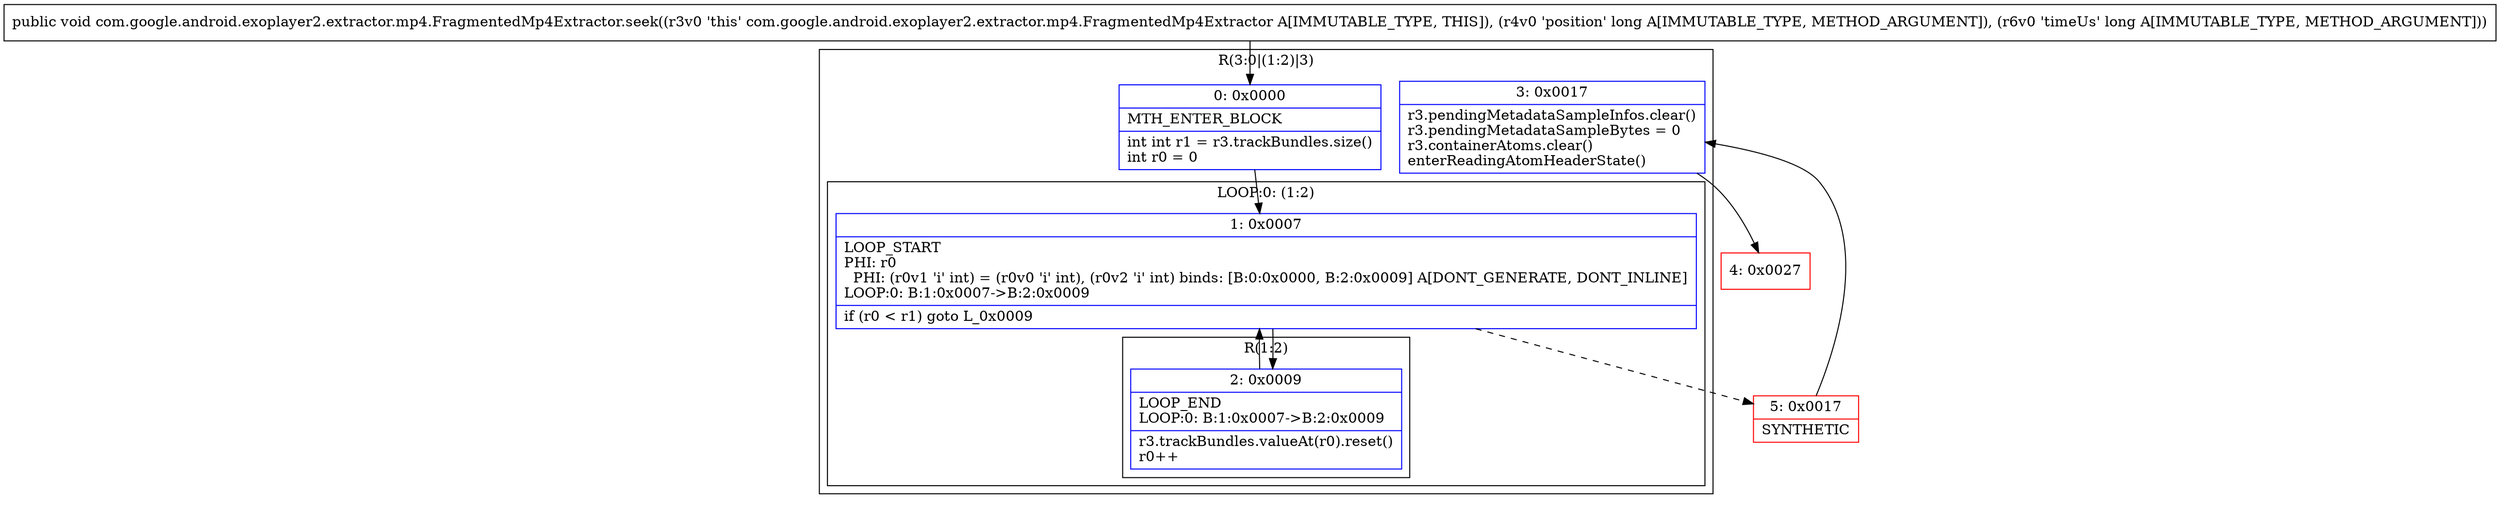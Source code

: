 digraph "CFG forcom.google.android.exoplayer2.extractor.mp4.FragmentedMp4Extractor.seek(JJ)V" {
subgraph cluster_Region_1087544875 {
label = "R(3:0|(1:2)|3)";
node [shape=record,color=blue];
Node_0 [shape=record,label="{0\:\ 0x0000|MTH_ENTER_BLOCK\l|int int r1 = r3.trackBundles.size()\lint r0 = 0\l}"];
subgraph cluster_LoopRegion_1160189244 {
label = "LOOP:0: (1:2)";
node [shape=record,color=blue];
Node_1 [shape=record,label="{1\:\ 0x0007|LOOP_START\lPHI: r0 \l  PHI: (r0v1 'i' int) = (r0v0 'i' int), (r0v2 'i' int) binds: [B:0:0x0000, B:2:0x0009] A[DONT_GENERATE, DONT_INLINE]\lLOOP:0: B:1:0x0007\-\>B:2:0x0009\l|if (r0 \< r1) goto L_0x0009\l}"];
subgraph cluster_Region_361242588 {
label = "R(1:2)";
node [shape=record,color=blue];
Node_2 [shape=record,label="{2\:\ 0x0009|LOOP_END\lLOOP:0: B:1:0x0007\-\>B:2:0x0009\l|r3.trackBundles.valueAt(r0).reset()\lr0++\l}"];
}
}
Node_3 [shape=record,label="{3\:\ 0x0017|r3.pendingMetadataSampleInfos.clear()\lr3.pendingMetadataSampleBytes = 0\lr3.containerAtoms.clear()\lenterReadingAtomHeaderState()\l}"];
}
Node_4 [shape=record,color=red,label="{4\:\ 0x0027}"];
Node_5 [shape=record,color=red,label="{5\:\ 0x0017|SYNTHETIC\l}"];
MethodNode[shape=record,label="{public void com.google.android.exoplayer2.extractor.mp4.FragmentedMp4Extractor.seek((r3v0 'this' com.google.android.exoplayer2.extractor.mp4.FragmentedMp4Extractor A[IMMUTABLE_TYPE, THIS]), (r4v0 'position' long A[IMMUTABLE_TYPE, METHOD_ARGUMENT]), (r6v0 'timeUs' long A[IMMUTABLE_TYPE, METHOD_ARGUMENT])) }"];
MethodNode -> Node_0;
Node_0 -> Node_1;
Node_1 -> Node_2;
Node_1 -> Node_5[style=dashed];
Node_2 -> Node_1;
Node_3 -> Node_4;
Node_5 -> Node_3;
}

